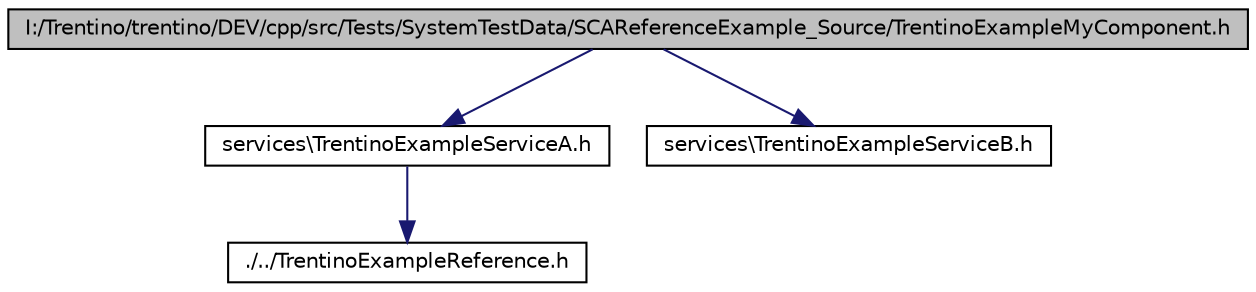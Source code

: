 digraph G
{
  edge [fontname="Helvetica",fontsize="10",labelfontname="Helvetica",labelfontsize="10"];
  node [fontname="Helvetica",fontsize="10",shape=record];
  Node1 [label="I:/Trentino/trentino/DEV/cpp/src/Tests/SystemTestData/SCAReferenceExample_Source/TrentinoExampleMyComponent.h",height=0.2,width=0.4,color="black", fillcolor="grey75", style="filled" fontcolor="black"];
  Node1 -> Node2 [color="midnightblue",fontsize="10",style="solid",fontname="Helvetica"];
  Node2 [label="services\\TrentinoExampleServiceA.h",height=0.2,width=0.4,color="black", fillcolor="white", style="filled",URL="$_system_test_data_2_s_c_a_reference_example___source_2services_2_trentino_example_service_a_8h.html"];
  Node2 -> Node3 [color="midnightblue",fontsize="10",style="solid",fontname="Helvetica"];
  Node3 [label="./../TrentinoExampleReference.h",height=0.2,width=0.4,color="black", fillcolor="white", style="filled",URL="$_system_test_data_2_s_c_a_reference_example___source_2_trentino_example_reference_8h.html"];
  Node1 -> Node4 [color="midnightblue",fontsize="10",style="solid",fontname="Helvetica"];
  Node4 [label="services\\TrentinoExampleServiceB.h",height=0.2,width=0.4,color="black", fillcolor="white", style="filled",URL="$_system_test_data_2_s_c_a_reference_example___source_2services_2_trentino_example_service_b_8h.html"];
}
